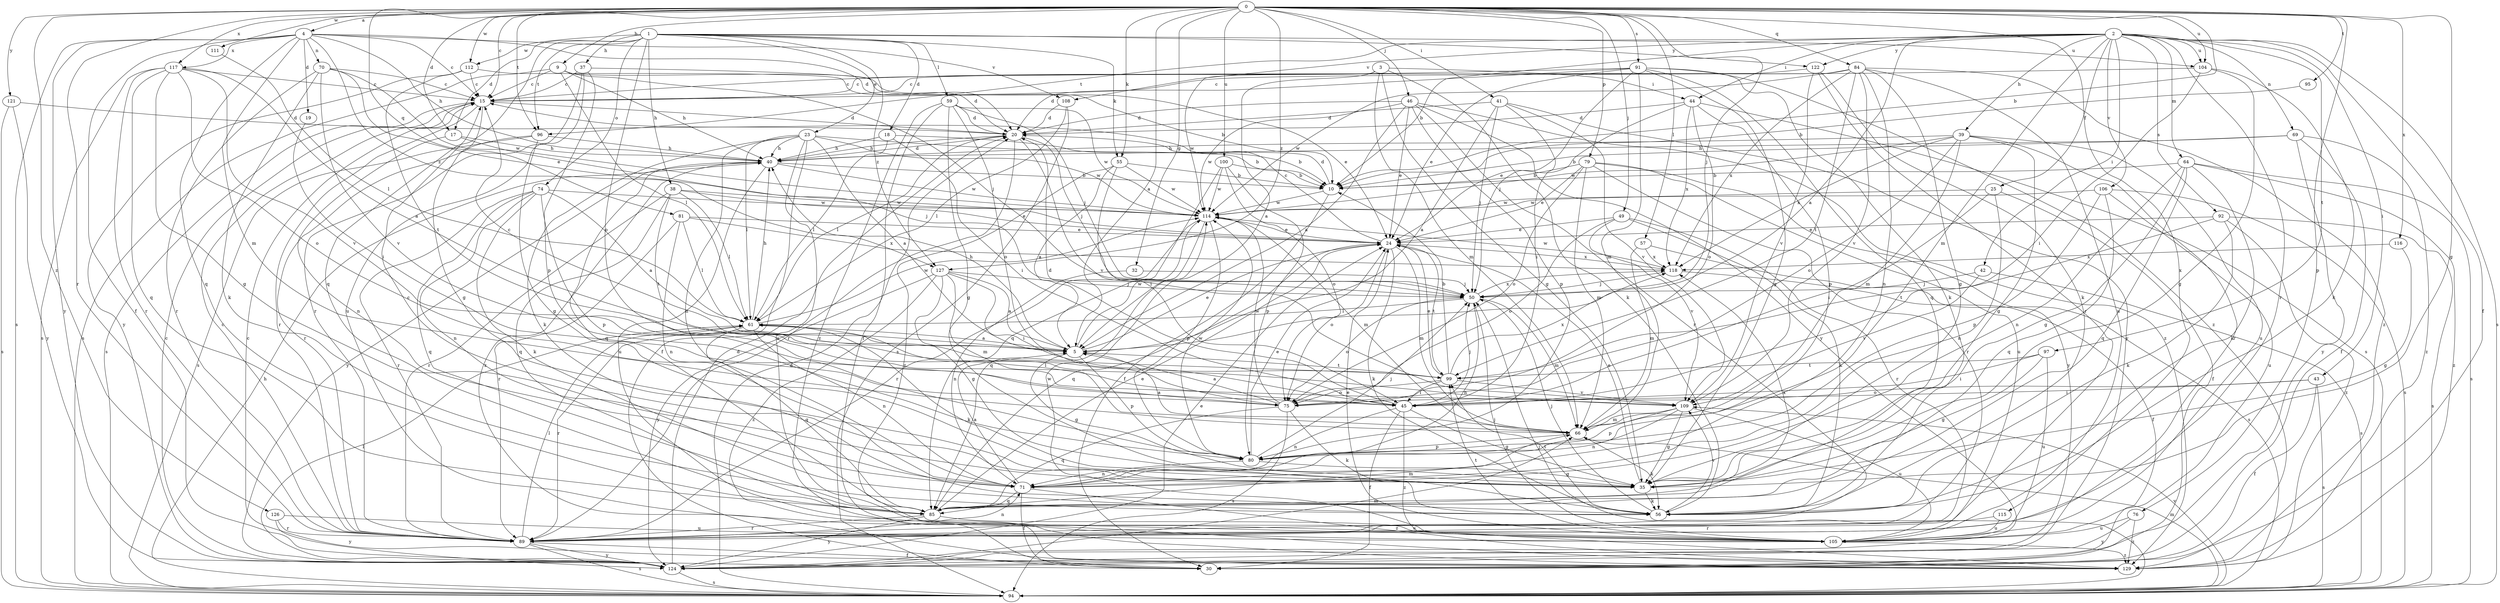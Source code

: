 strict digraph  {
0;
1;
2;
3;
4;
5;
9;
10;
15;
17;
18;
19;
20;
23;
24;
25;
30;
32;
35;
37;
38;
39;
40;
41;
42;
43;
44;
45;
46;
49;
50;
55;
56;
57;
59;
61;
64;
66;
69;
70;
71;
74;
75;
76;
79;
80;
81;
84;
85;
89;
91;
92;
94;
95;
96;
97;
99;
100;
104;
105;
106;
108;
109;
111;
112;
114;
115;
116;
117;
118;
121;
122;
124;
126;
127;
129;
0 -> 4  [label=a];
0 -> 5  [label=a];
0 -> 9  [label=b];
0 -> 10  [label=b];
0 -> 15  [label=c];
0 -> 17  [label=d];
0 -> 32  [label=g];
0 -> 35  [label=g];
0 -> 41  [label=i];
0 -> 46  [label=j];
0 -> 49  [label=j];
0 -> 50  [label=j];
0 -> 55  [label=k];
0 -> 57  [label=l];
0 -> 76  [label=p];
0 -> 79  [label=p];
0 -> 81  [label=q];
0 -> 84  [label=q];
0 -> 89  [label=r];
0 -> 91  [label=s];
0 -> 95  [label=t];
0 -> 96  [label=t];
0 -> 100  [label=u];
0 -> 104  [label=u];
0 -> 111  [label=w];
0 -> 112  [label=w];
0 -> 115  [label=x];
0 -> 116  [label=x];
0 -> 117  [label=x];
0 -> 121  [label=y];
0 -> 126  [label=z];
0 -> 127  [label=z];
1 -> 17  [label=d];
1 -> 18  [label=d];
1 -> 23  [label=e];
1 -> 37  [label=h];
1 -> 38  [label=h];
1 -> 55  [label=k];
1 -> 59  [label=l];
1 -> 74  [label=o];
1 -> 75  [label=o];
1 -> 85  [label=q];
1 -> 96  [label=t];
1 -> 104  [label=u];
1 -> 112  [label=w];
1 -> 122  [label=y];
1 -> 127  [label=z];
2 -> 5  [label=a];
2 -> 10  [label=b];
2 -> 25  [label=f];
2 -> 30  [label=f];
2 -> 39  [label=h];
2 -> 42  [label=i];
2 -> 43  [label=i];
2 -> 44  [label=i];
2 -> 64  [label=m];
2 -> 66  [label=m];
2 -> 69  [label=n];
2 -> 89  [label=r];
2 -> 92  [label=s];
2 -> 94  [label=s];
2 -> 96  [label=t];
2 -> 97  [label=t];
2 -> 104  [label=u];
2 -> 106  [label=v];
2 -> 108  [label=v];
2 -> 122  [label=y];
3 -> 5  [label=a];
3 -> 35  [label=g];
3 -> 44  [label=i];
3 -> 56  [label=k];
3 -> 66  [label=m];
3 -> 114  [label=w];
4 -> 15  [label=c];
4 -> 19  [label=d];
4 -> 20  [label=d];
4 -> 30  [label=f];
4 -> 40  [label=h];
4 -> 66  [label=m];
4 -> 70  [label=n];
4 -> 85  [label=q];
4 -> 94  [label=s];
4 -> 108  [label=v];
4 -> 117  [label=x];
4 -> 124  [label=y];
4 -> 127  [label=z];
5 -> 15  [label=c];
5 -> 24  [label=e];
5 -> 35  [label=g];
5 -> 40  [label=h];
5 -> 80  [label=p];
5 -> 99  [label=t];
5 -> 114  [label=w];
9 -> 15  [label=c];
9 -> 24  [label=e];
9 -> 40  [label=h];
9 -> 50  [label=j];
9 -> 61  [label=l];
9 -> 94  [label=s];
10 -> 20  [label=d];
10 -> 30  [label=f];
10 -> 114  [label=w];
15 -> 20  [label=d];
15 -> 35  [label=g];
15 -> 89  [label=r];
15 -> 94  [label=s];
17 -> 40  [label=h];
17 -> 50  [label=j];
17 -> 71  [label=n];
18 -> 10  [label=b];
18 -> 40  [label=h];
18 -> 45  [label=i];
18 -> 61  [label=l];
19 -> 45  [label=i];
20 -> 40  [label=h];
20 -> 50  [label=j];
20 -> 61  [label=l];
20 -> 89  [label=r];
20 -> 109  [label=v];
23 -> 5  [label=a];
23 -> 10  [label=b];
23 -> 30  [label=f];
23 -> 40  [label=h];
23 -> 56  [label=k];
23 -> 61  [label=l];
23 -> 71  [label=n];
23 -> 105  [label=u];
23 -> 114  [label=w];
24 -> 15  [label=c];
24 -> 56  [label=k];
24 -> 66  [label=m];
24 -> 75  [label=o];
24 -> 85  [label=q];
24 -> 99  [label=t];
24 -> 118  [label=x];
25 -> 30  [label=f];
25 -> 45  [label=i];
25 -> 71  [label=n];
25 -> 114  [label=w];
32 -> 50  [label=j];
32 -> 71  [label=n];
35 -> 15  [label=c];
35 -> 24  [label=e];
35 -> 56  [label=k];
37 -> 10  [label=b];
37 -> 15  [label=c];
37 -> 80  [label=p];
37 -> 89  [label=r];
37 -> 105  [label=u];
38 -> 24  [label=e];
38 -> 61  [label=l];
38 -> 85  [label=q];
38 -> 89  [label=r];
38 -> 99  [label=t];
38 -> 114  [label=w];
39 -> 35  [label=g];
39 -> 40  [label=h];
39 -> 66  [label=m];
39 -> 75  [label=o];
39 -> 89  [label=r];
39 -> 105  [label=u];
39 -> 114  [label=w];
39 -> 118  [label=x];
40 -> 10  [label=b];
40 -> 20  [label=d];
40 -> 85  [label=q];
40 -> 105  [label=u];
40 -> 114  [label=w];
40 -> 124  [label=y];
40 -> 129  [label=z];
41 -> 5  [label=a];
41 -> 20  [label=d];
41 -> 45  [label=i];
41 -> 50  [label=j];
41 -> 109  [label=v];
41 -> 124  [label=y];
42 -> 50  [label=j];
42 -> 94  [label=s];
42 -> 109  [label=v];
43 -> 30  [label=f];
43 -> 45  [label=i];
43 -> 75  [label=o];
43 -> 94  [label=s];
44 -> 20  [label=d];
44 -> 24  [label=e];
44 -> 75  [label=o];
44 -> 80  [label=p];
44 -> 94  [label=s];
44 -> 118  [label=x];
45 -> 20  [label=d];
45 -> 30  [label=f];
45 -> 35  [label=g];
45 -> 50  [label=j];
45 -> 61  [label=l];
45 -> 71  [label=n];
45 -> 129  [label=z];
46 -> 5  [label=a];
46 -> 20  [label=d];
46 -> 24  [label=e];
46 -> 80  [label=p];
46 -> 89  [label=r];
46 -> 114  [label=w];
46 -> 124  [label=y];
46 -> 129  [label=z];
49 -> 24  [label=e];
49 -> 56  [label=k];
49 -> 75  [label=o];
49 -> 89  [label=r];
49 -> 109  [label=v];
50 -> 61  [label=l];
50 -> 66  [label=m];
50 -> 71  [label=n];
50 -> 75  [label=o];
50 -> 118  [label=x];
55 -> 5  [label=a];
55 -> 10  [label=b];
55 -> 45  [label=i];
55 -> 114  [label=w];
55 -> 129  [label=z];
56 -> 50  [label=j];
56 -> 99  [label=t];
56 -> 109  [label=v];
57 -> 66  [label=m];
57 -> 94  [label=s];
57 -> 118  [label=x];
59 -> 20  [label=d];
59 -> 30  [label=f];
59 -> 35  [label=g];
59 -> 50  [label=j];
59 -> 75  [label=o];
59 -> 114  [label=w];
59 -> 129  [label=z];
61 -> 5  [label=a];
61 -> 40  [label=h];
61 -> 56  [label=k];
61 -> 71  [label=n];
61 -> 85  [label=q];
61 -> 89  [label=r];
61 -> 114  [label=w];
64 -> 10  [label=b];
64 -> 35  [label=g];
64 -> 56  [label=k];
64 -> 71  [label=n];
64 -> 85  [label=q];
64 -> 94  [label=s];
64 -> 129  [label=z];
66 -> 5  [label=a];
66 -> 56  [label=k];
66 -> 80  [label=p];
69 -> 10  [label=b];
69 -> 30  [label=f];
69 -> 40  [label=h];
69 -> 124  [label=y];
69 -> 129  [label=z];
70 -> 15  [label=c];
70 -> 24  [label=e];
70 -> 56  [label=k];
70 -> 89  [label=r];
70 -> 109  [label=v];
70 -> 114  [label=w];
71 -> 5  [label=a];
71 -> 30  [label=f];
71 -> 85  [label=q];
71 -> 129  [label=z];
74 -> 5  [label=a];
74 -> 56  [label=k];
74 -> 71  [label=n];
74 -> 80  [label=p];
74 -> 85  [label=q];
74 -> 89  [label=r];
74 -> 114  [label=w];
75 -> 5  [label=a];
75 -> 56  [label=k];
75 -> 85  [label=q];
75 -> 94  [label=s];
75 -> 114  [label=w];
76 -> 105  [label=u];
76 -> 124  [label=y];
76 -> 129  [label=z];
79 -> 10  [label=b];
79 -> 24  [label=e];
79 -> 66  [label=m];
79 -> 75  [label=o];
79 -> 89  [label=r];
79 -> 105  [label=u];
79 -> 124  [label=y];
80 -> 24  [label=e];
80 -> 35  [label=g];
80 -> 50  [label=j];
80 -> 71  [label=n];
80 -> 114  [label=w];
81 -> 24  [label=e];
81 -> 61  [label=l];
81 -> 71  [label=n];
81 -> 89  [label=r];
81 -> 118  [label=x];
84 -> 15  [label=c];
84 -> 35  [label=g];
84 -> 71  [label=n];
84 -> 99  [label=t];
84 -> 105  [label=u];
84 -> 109  [label=v];
84 -> 114  [label=w];
84 -> 118  [label=x];
84 -> 129  [label=z];
85 -> 24  [label=e];
85 -> 66  [label=m];
85 -> 89  [label=r];
85 -> 105  [label=u];
85 -> 118  [label=x];
85 -> 124  [label=y];
89 -> 15  [label=c];
89 -> 30  [label=f];
89 -> 61  [label=l];
89 -> 71  [label=n];
89 -> 94  [label=s];
89 -> 124  [label=y];
91 -> 15  [label=c];
91 -> 20  [label=d];
91 -> 24  [label=e];
91 -> 35  [label=g];
91 -> 50  [label=j];
91 -> 56  [label=k];
91 -> 66  [label=m];
91 -> 85  [label=q];
91 -> 129  [label=z];
92 -> 24  [label=e];
92 -> 56  [label=k];
92 -> 94  [label=s];
92 -> 99  [label=t];
92 -> 129  [label=z];
94 -> 20  [label=d];
94 -> 40  [label=h];
94 -> 50  [label=j];
94 -> 66  [label=m];
94 -> 109  [label=v];
95 -> 10  [label=b];
96 -> 35  [label=g];
96 -> 40  [label=h];
96 -> 89  [label=r];
96 -> 94  [label=s];
97 -> 35  [label=g];
97 -> 45  [label=i];
97 -> 99  [label=t];
97 -> 105  [label=u];
99 -> 10  [label=b];
99 -> 24  [label=e];
99 -> 45  [label=i];
99 -> 75  [label=o];
99 -> 109  [label=v];
99 -> 118  [label=x];
100 -> 10  [label=b];
100 -> 75  [label=o];
100 -> 80  [label=p];
100 -> 85  [label=q];
100 -> 114  [label=w];
104 -> 15  [label=c];
104 -> 35  [label=g];
104 -> 45  [label=i];
104 -> 56  [label=k];
105 -> 24  [label=e];
105 -> 50  [label=j];
105 -> 99  [label=t];
105 -> 114  [label=w];
105 -> 129  [label=z];
106 -> 80  [label=p];
106 -> 85  [label=q];
106 -> 94  [label=s];
106 -> 105  [label=u];
106 -> 114  [label=w];
108 -> 20  [label=d];
108 -> 61  [label=l];
108 -> 94  [label=s];
109 -> 35  [label=g];
109 -> 66  [label=m];
109 -> 71  [label=n];
109 -> 80  [label=p];
109 -> 105  [label=u];
111 -> 61  [label=l];
112 -> 15  [label=c];
112 -> 20  [label=d];
112 -> 99  [label=t];
112 -> 124  [label=y];
114 -> 24  [label=e];
114 -> 66  [label=m];
114 -> 80  [label=p];
114 -> 85  [label=q];
114 -> 89  [label=r];
115 -> 89  [label=r];
115 -> 105  [label=u];
116 -> 35  [label=g];
116 -> 118  [label=x];
117 -> 5  [label=a];
117 -> 15  [label=c];
117 -> 35  [label=g];
117 -> 75  [label=o];
117 -> 85  [label=q];
117 -> 89  [label=r];
117 -> 94  [label=s];
117 -> 109  [label=v];
118 -> 30  [label=f];
118 -> 50  [label=j];
118 -> 114  [label=w];
121 -> 20  [label=d];
121 -> 94  [label=s];
121 -> 124  [label=y];
122 -> 15  [label=c];
122 -> 56  [label=k];
122 -> 89  [label=r];
122 -> 109  [label=v];
124 -> 15  [label=c];
124 -> 20  [label=d];
124 -> 24  [label=e];
124 -> 61  [label=l];
124 -> 66  [label=m];
124 -> 94  [label=s];
126 -> 89  [label=r];
126 -> 105  [label=u];
126 -> 124  [label=y];
127 -> 5  [label=a];
127 -> 35  [label=g];
127 -> 45  [label=i];
127 -> 50  [label=j];
127 -> 66  [label=m];
127 -> 124  [label=y];
127 -> 129  [label=z];
129 -> 15  [label=c];
}
